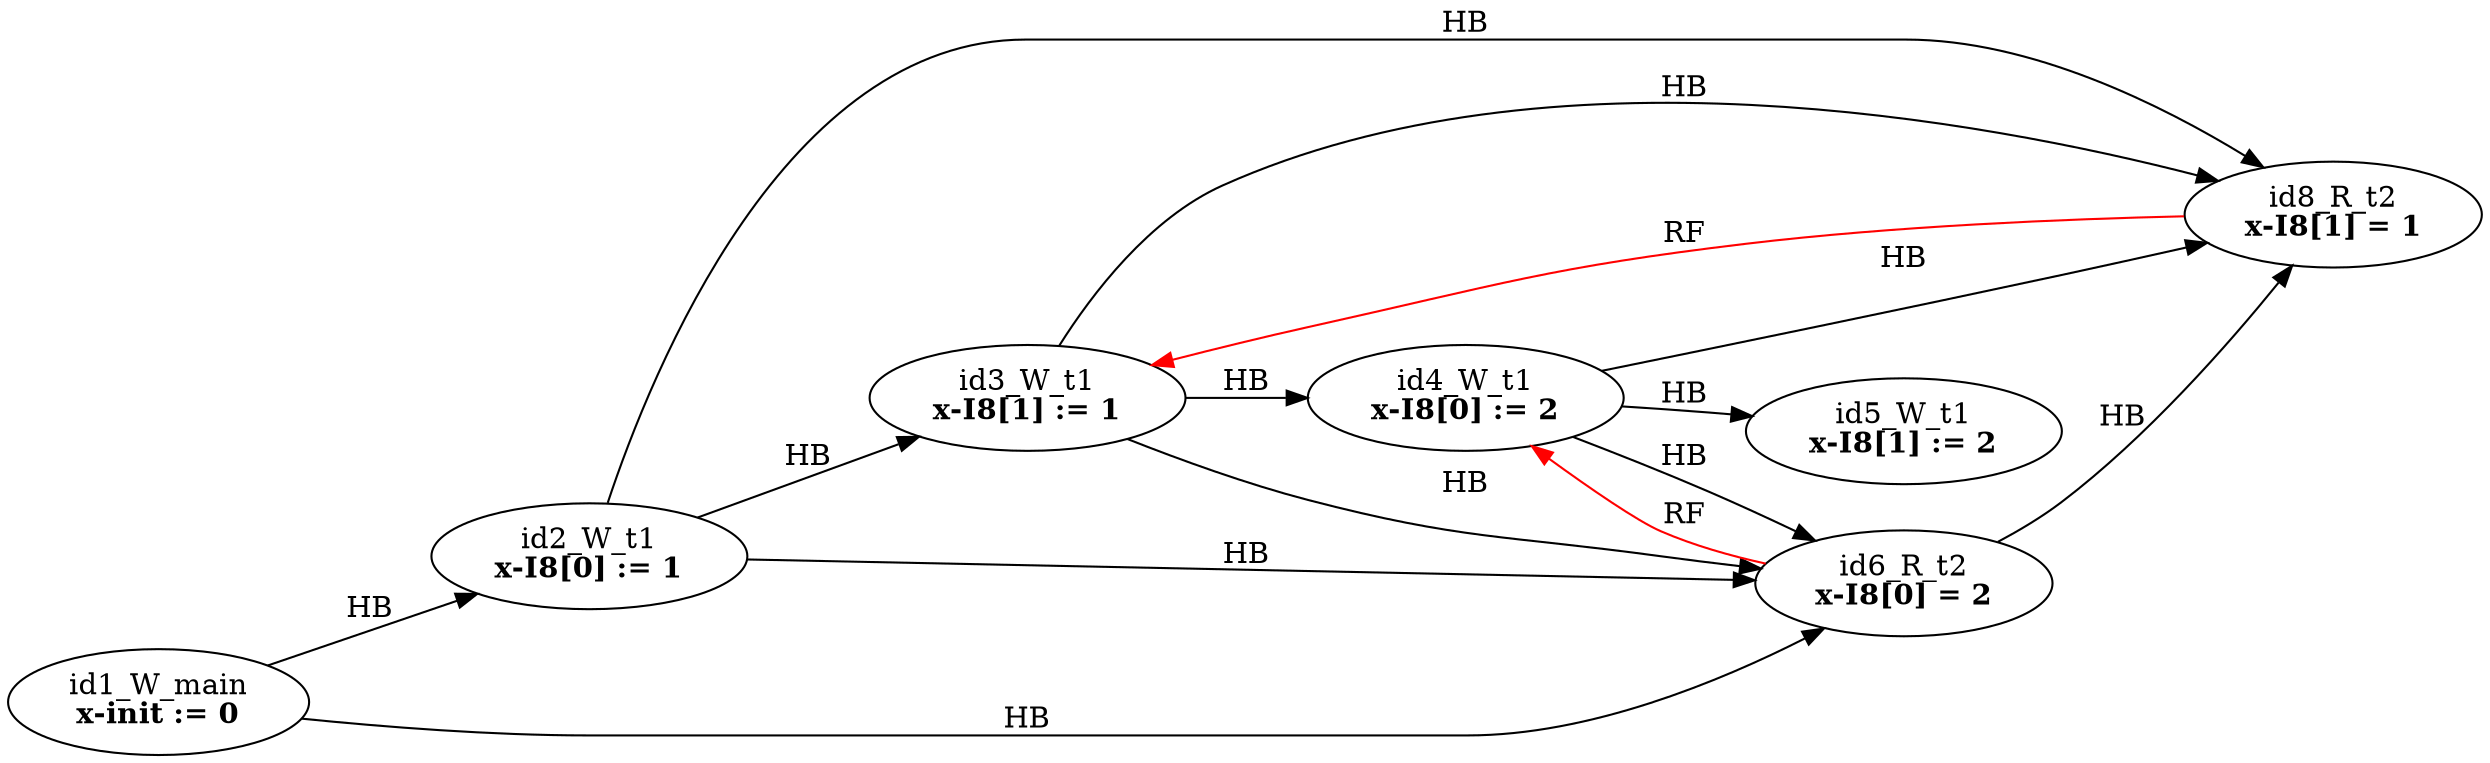 digraph memory_model {
rankdir=LR;
splines=true; esep=0.5;
id2_W_t1 -> id3_W_t1 [label = "HB", color="black"];
id3_W_t1 -> id4_W_t1 [label = "HB", color="black"];
id4_W_t1 -> id5_W_t1 [label = "HB", color="black"];
id6_R_t2 -> id8_R_t2 [label = "HB", color="black"];
id1_W_main -> id2_W_t1 [label = "HB", color="black"];
id1_W_main -> id6_R_t2 [label = "HB", color="black"];
id2_W_t1 -> id6_R_t2 [label = "HB", color="black"];
id2_W_t1 -> id8_R_t2 [label = "HB", color="black"];
id3_W_t1 -> id6_R_t2 [label = "HB", color="black"];
id3_W_t1 -> id8_R_t2 [label = "HB", color="black"];
id4_W_t1 -> id6_R_t2 [label = "HB", color="black"];
id4_W_t1 -> id8_R_t2 [label = "HB", color="black"];
id6_R_t2 -> id4_W_t1 [label = "RF", color="red"];
id8_R_t2 -> id3_W_t1 [label = "RF", color="red"];
id1_W_main [label=<id1_W_main<br/><B>x-init := 0</B>>, pos="2.5,8!"]
id2_W_t1 [label=<id2_W_t1<br/><B>x-I8[0] := 1</B>>, pos="0,6!"]
id3_W_t1 [label=<id3_W_t1<br/><B>x-I8[1] := 1</B>>, pos="0,4!"]
id4_W_t1 [label=<id4_W_t1<br/><B>x-I8[0] := 2</B>>, pos="0,2!"]
id5_W_t1 [label=<id5_W_t1<br/><B>x-I8[1] := 2</B>>, pos="0,0!"]
id6_R_t2 [label=<id6_R_t2<br/><B>x-I8[0] = 2</B>>, pos="5,6!"]
id8_R_t2 [label=<id8_R_t2<br/><B>x-I8[1] = 1</B>>, pos="5,4!"]
}